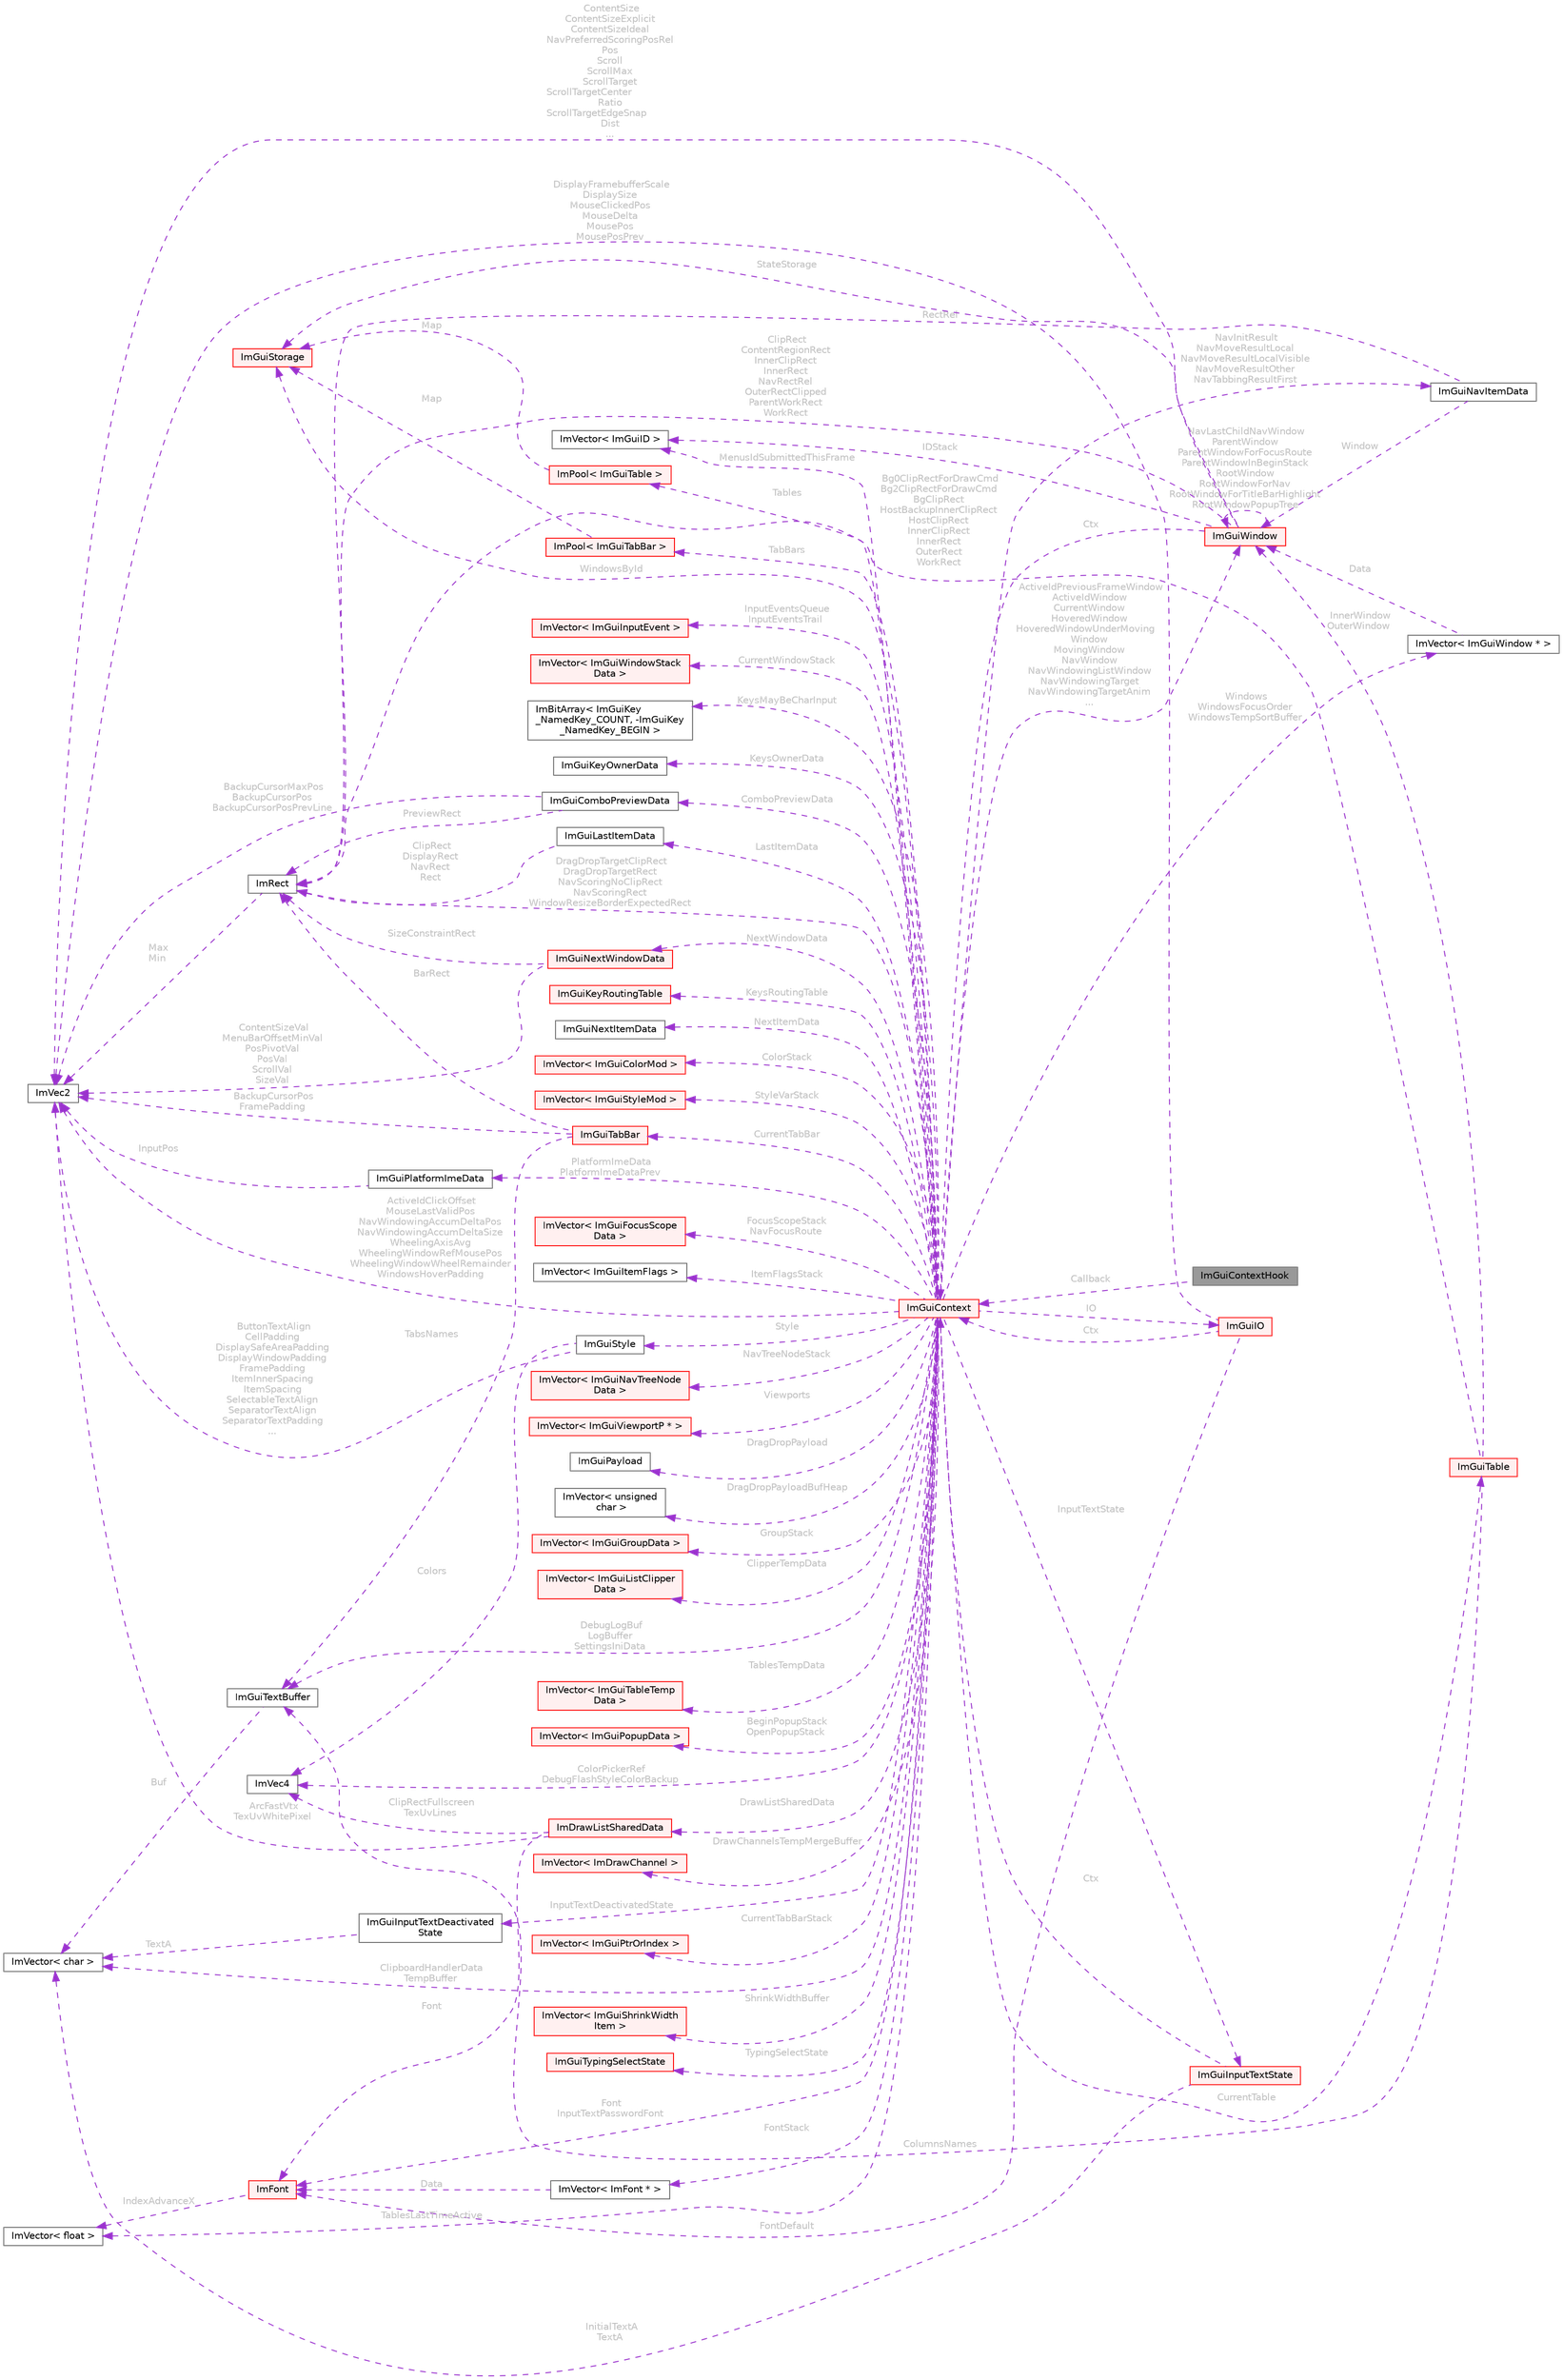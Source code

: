 digraph "ImGuiContextHook"
{
 // LATEX_PDF_SIZE
  bgcolor="transparent";
  edge [fontname=Helvetica,fontsize=10,labelfontname=Helvetica,labelfontsize=10];
  node [fontname=Helvetica,fontsize=10,shape=box,height=0.2,width=0.4];
  rankdir="LR";
  Node1 [id="Node000001",label="ImGuiContextHook",height=0.2,width=0.4,color="gray40", fillcolor="grey60", style="filled", fontcolor="black",tooltip=" "];
  Node2 -> Node1 [id="edge1_Node000001_Node000002",dir="back",color="darkorchid3",style="dashed",tooltip=" ",label=" Callback",fontcolor="grey" ];
  Node2 [id="Node000002",label="ImGuiContext",height=0.2,width=0.4,color="red", fillcolor="#FFF0F0", style="filled",URL="$struct_im_gui_context.html",tooltip=" "];
  Node3 -> Node2 [id="edge2_Node000002_Node000003",dir="back",color="darkorchid3",style="dashed",tooltip=" ",label=" IO",fontcolor="grey" ];
  Node3 [id="Node000003",label="ImGuiIO",height=0.2,width=0.4,color="red", fillcolor="#FFF0F0", style="filled",URL="$struct_im_gui_i_o.html",tooltip=" "];
  Node4 -> Node3 [id="edge3_Node000003_Node000004",dir="back",color="darkorchid3",style="dashed",tooltip=" ",label=" DisplayFramebufferScale\nDisplaySize\nMouseClickedPos\nMouseDelta\nMousePos\nMousePosPrev",fontcolor="grey" ];
  Node4 [id="Node000004",label="ImVec2",height=0.2,width=0.4,color="gray40", fillcolor="white", style="filled",URL="$struct_im_vec2.html",tooltip=" "];
  Node7 -> Node3 [id="edge4_Node000003_Node000007",dir="back",color="darkorchid3",style="dashed",tooltip=" ",label=" FontDefault",fontcolor="grey" ];
  Node7 [id="Node000007",label="ImFont",height=0.2,width=0.4,color="red", fillcolor="#FFF0F0", style="filled",URL="$struct_im_font.html",tooltip=" "];
  Node8 -> Node7 [id="edge5_Node000007_Node000008",dir="back",color="darkorchid3",style="dashed",tooltip=" ",label=" IndexAdvanceX",fontcolor="grey" ];
  Node8 [id="Node000008",label="ImVector\< float \>",height=0.2,width=0.4,color="gray40", fillcolor="white", style="filled",URL="$struct_im_vector.html",tooltip=" "];
  Node2 -> Node3 [id="edge6_Node000003_Node000002",dir="back",color="darkorchid3",style="dashed",tooltip=" ",label=" Ctx",fontcolor="grey" ];
  Node19 -> Node2 [id="edge7_Node000002_Node000019",dir="back",color="darkorchid3",style="dashed",tooltip=" ",label=" Style",fontcolor="grey" ];
  Node19 [id="Node000019",label="ImGuiStyle",height=0.2,width=0.4,color="gray40", fillcolor="white", style="filled",URL="$struct_im_gui_style.html",tooltip=" "];
  Node4 -> Node19 [id="edge8_Node000019_Node000004",dir="back",color="darkorchid3",style="dashed",tooltip=" ",label=" ButtonTextAlign\nCellPadding\nDisplaySafeAreaPadding\nDisplayWindowPadding\nFramePadding\nItemInnerSpacing\nItemSpacing\nSelectableTextAlign\nSeparatorTextAlign\nSeparatorTextPadding\n...",fontcolor="grey" ];
  Node16 -> Node19 [id="edge9_Node000019_Node000016",dir="back",color="darkorchid3",style="dashed",tooltip=" ",label=" Colors",fontcolor="grey" ];
  Node16 [id="Node000016",label="ImVec4",height=0.2,width=0.4,color="gray40", fillcolor="white", style="filled",URL="$struct_im_vec4.html",tooltip=" "];
  Node7 -> Node2 [id="edge10_Node000002_Node000007",dir="back",color="darkorchid3",style="dashed",tooltip=" ",label=" Font\nInputTextPasswordFont",fontcolor="grey" ];
  Node20 -> Node2 [id="edge11_Node000002_Node000020",dir="back",color="darkorchid3",style="dashed",tooltip=" ",label=" DrawListSharedData",fontcolor="grey" ];
  Node20 [id="Node000020",label="ImDrawListSharedData",height=0.2,width=0.4,color="red", fillcolor="#FFF0F0", style="filled",URL="$struct_im_draw_list_shared_data.html",tooltip=" "];
  Node4 -> Node20 [id="edge12_Node000020_Node000004",dir="back",color="darkorchid3",style="dashed",tooltip=" ",label=" ArcFastVtx\nTexUvWhitePixel",fontcolor="grey" ];
  Node7 -> Node20 [id="edge13_Node000020_Node000007",dir="back",color="darkorchid3",style="dashed",tooltip=" ",label=" Font",fontcolor="grey" ];
  Node16 -> Node20 [id="edge14_Node000020_Node000016",dir="back",color="darkorchid3",style="dashed",tooltip=" ",label=" ClipRectFullscreen\nTexUvLines",fontcolor="grey" ];
  Node22 -> Node2 [id="edge15_Node000002_Node000022",dir="back",color="darkorchid3",style="dashed",tooltip=" ",label=" InputEventsQueue\nInputEventsTrail",fontcolor="grey" ];
  Node22 [id="Node000022",label="ImVector\< ImGuiInputEvent \>",height=0.2,width=0.4,color="red", fillcolor="#FFF0F0", style="filled",URL="$struct_im_vector.html",tooltip=" "];
  Node30 -> Node2 [id="edge16_Node000002_Node000030",dir="back",color="darkorchid3",style="dashed",tooltip=" ",label=" Windows\nWindowsFocusOrder\nWindowsTempSortBuffer",fontcolor="grey" ];
  Node30 [id="Node000030",label="ImVector\< ImGuiWindow * \>",height=0.2,width=0.4,color="gray40", fillcolor="white", style="filled",URL="$struct_im_vector.html",tooltip=" "];
  Node31 -> Node30 [id="edge17_Node000030_Node000031",dir="back",color="darkorchid3",style="dashed",tooltip=" ",label=" Data",fontcolor="grey" ];
  Node31 [id="Node000031",label="ImGuiWindow",height=0.2,width=0.4,color="red", fillcolor="#FFF0F0", style="filled",URL="$struct_im_gui_window.html",tooltip=" "];
  Node2 -> Node31 [id="edge18_Node000031_Node000002",dir="back",color="darkorchid3",style="dashed",tooltip=" ",label=" Ctx",fontcolor="grey" ];
  Node4 -> Node31 [id="edge19_Node000031_Node000004",dir="back",color="darkorchid3",style="dashed",tooltip=" ",label=" ContentSize\nContentSizeExplicit\nContentSizeIdeal\nNavPreferredScoringPosRel\nPos\nScroll\nScrollMax\nScrollTarget\nScrollTargetCenter\lRatio\nScrollTargetEdgeSnap\lDist\n...",fontcolor="grey" ];
  Node49 -> Node31 [id="edge20_Node000031_Node000049",dir="back",color="darkorchid3",style="dashed",tooltip=" ",label=" IDStack",fontcolor="grey" ];
  Node49 [id="Node000049",label="ImVector\< ImGuiID \>",height=0.2,width=0.4,color="gray40", fillcolor="white", style="filled",URL="$struct_im_vector.html",tooltip=" "];
  Node57 -> Node31 [id="edge21_Node000031_Node000057",dir="back",color="darkorchid3",style="dashed",tooltip=" ",label=" ClipRect\nContentRegionRect\nInnerClipRect\nInnerRect\nNavRectRel\nOuterRectClipped\nParentWorkRect\nWorkRect",fontcolor="grey" ];
  Node57 [id="Node000057",label="ImRect",height=0.2,width=0.4,color="gray40", fillcolor="white", style="filled",URL="$struct_im_rect.html",tooltip=" "];
  Node4 -> Node57 [id="edge22_Node000057_Node000004",dir="back",color="darkorchid3",style="dashed",tooltip=" ",label=" Max\nMin",fontcolor="grey" ];
  Node53 -> Node31 [id="edge23_Node000031_Node000053",dir="back",color="darkorchid3",style="dashed",tooltip=" ",label=" StateStorage",fontcolor="grey" ];
  Node53 [id="Node000053",label="ImGuiStorage",height=0.2,width=0.4,color="red", fillcolor="#FFF0F0", style="filled",URL="$struct_im_gui_storage.html",tooltip=" "];
  Node31 -> Node31 [id="edge24_Node000031_Node000031",dir="back",color="darkorchid3",style="dashed",tooltip=" ",label=" NavLastChildNavWindow\nParentWindow\nParentWindowForFocusRoute\nParentWindowInBeginStack\nRootWindow\nRootWindowForNav\nRootWindowForTitleBarHighlight\nRootWindowPopupTree",fontcolor="grey" ];
  Node62 -> Node2 [id="edge25_Node000002_Node000062",dir="back",color="darkorchid3",style="dashed",tooltip=" ",label=" CurrentWindowStack",fontcolor="grey" ];
  Node62 [id="Node000062",label="ImVector\< ImGuiWindowStack\lData \>",height=0.2,width=0.4,color="red", fillcolor="#FFF0F0", style="filled",URL="$struct_im_vector.html",tooltip=" "];
  Node53 -> Node2 [id="edge26_Node000002_Node000053",dir="back",color="darkorchid3",style="dashed",tooltip=" ",label=" WindowsById",fontcolor="grey" ];
  Node4 -> Node2 [id="edge27_Node000002_Node000004",dir="back",color="darkorchid3",style="dashed",tooltip=" ",label=" ActiveIdClickOffset\nMouseLastValidPos\nNavWindowingAccumDeltaPos\nNavWindowingAccumDeltaSize\nWheelingAxisAvg\nWheelingWindowRefMousePos\nWheelingWindowWheelRemainder\nWindowsHoverPadding",fontcolor="grey" ];
  Node31 -> Node2 [id="edge28_Node000002_Node000031",dir="back",color="darkorchid3",style="dashed",tooltip=" ",label=" ActiveIdPreviousFrameWindow\nActiveIdWindow\nCurrentWindow\nHoveredWindow\nHoveredWindowUnderMoving\lWindow\nMovingWindow\nNavWindow\nNavWindowingListWindow\nNavWindowingTarget\nNavWindowingTargetAnim\n...",fontcolor="grey" ];
  Node66 -> Node2 [id="edge29_Node000002_Node000066",dir="back",color="darkorchid3",style="dashed",tooltip=" ",label=" KeysMayBeCharInput",fontcolor="grey" ];
  Node66 [id="Node000066",label="ImBitArray\< ImGuiKey\l_NamedKey_COUNT, -ImGuiKey\l_NamedKey_BEGIN \>",height=0.2,width=0.4,color="gray40", fillcolor="white", style="filled",URL="$struct_im_bit_array.html",tooltip=" "];
  Node67 -> Node2 [id="edge30_Node000002_Node000067",dir="back",color="darkorchid3",style="dashed",tooltip=" ",label=" KeysOwnerData",fontcolor="grey" ];
  Node67 [id="Node000067",label="ImGuiKeyOwnerData",height=0.2,width=0.4,color="gray40", fillcolor="white", style="filled",URL="$struct_im_gui_key_owner_data.html",tooltip=" "];
  Node68 -> Node2 [id="edge31_Node000002_Node000068",dir="back",color="darkorchid3",style="dashed",tooltip=" ",label=" KeysRoutingTable",fontcolor="grey" ];
  Node68 [id="Node000068",label="ImGuiKeyRoutingTable",height=0.2,width=0.4,color="red", fillcolor="#FFF0F0", style="filled",URL="$struct_im_gui_key_routing_table.html",tooltip=" "];
  Node71 -> Node2 [id="edge32_Node000002_Node000071",dir="back",color="darkorchid3",style="dashed",tooltip=" ",label=" NextItemData",fontcolor="grey" ];
  Node71 [id="Node000071",label="ImGuiNextItemData",height=0.2,width=0.4,color="gray40", fillcolor="white", style="filled",URL="$struct_im_gui_next_item_data.html",tooltip=" "];
  Node64 -> Node2 [id="edge33_Node000002_Node000064",dir="back",color="darkorchid3",style="dashed",tooltip=" ",label=" LastItemData",fontcolor="grey" ];
  Node64 [id="Node000064",label="ImGuiLastItemData",height=0.2,width=0.4,color="gray40", fillcolor="white", style="filled",URL="$struct_im_gui_last_item_data.html",tooltip=" "];
  Node57 -> Node64 [id="edge34_Node000064_Node000057",dir="back",color="darkorchid3",style="dashed",tooltip=" ",label=" ClipRect\nDisplayRect\nNavRect\nRect",fontcolor="grey" ];
  Node72 -> Node2 [id="edge35_Node000002_Node000072",dir="back",color="darkorchid3",style="dashed",tooltip=" ",label=" NextWindowData",fontcolor="grey" ];
  Node72 [id="Node000072",label="ImGuiNextWindowData",height=0.2,width=0.4,color="red", fillcolor="#FFF0F0", style="filled",URL="$struct_im_gui_next_window_data.html",tooltip=" "];
  Node4 -> Node72 [id="edge36_Node000072_Node000004",dir="back",color="darkorchid3",style="dashed",tooltip=" ",label=" ContentSizeVal\nMenuBarOffsetMinVal\nPosPivotVal\nPosVal\nScrollVal\nSizeVal",fontcolor="grey" ];
  Node57 -> Node72 [id="edge37_Node000072_Node000057",dir="back",color="darkorchid3",style="dashed",tooltip=" ",label=" SizeConstraintRect",fontcolor="grey" ];
  Node74 -> Node2 [id="edge38_Node000002_Node000074",dir="back",color="darkorchid3",style="dashed",tooltip=" ",label=" ColorStack",fontcolor="grey" ];
  Node74 [id="Node000074",label="ImVector\< ImGuiColorMod \>",height=0.2,width=0.4,color="red", fillcolor="#FFF0F0", style="filled",URL="$struct_im_vector.html",tooltip=" "];
  Node76 -> Node2 [id="edge39_Node000002_Node000076",dir="back",color="darkorchid3",style="dashed",tooltip=" ",label=" StyleVarStack",fontcolor="grey" ];
  Node76 [id="Node000076",label="ImVector\< ImGuiStyleMod \>",height=0.2,width=0.4,color="red", fillcolor="#FFF0F0", style="filled",URL="$struct_im_vector.html",tooltip=" "];
  Node6 -> Node2 [id="edge40_Node000002_Node000006",dir="back",color="darkorchid3",style="dashed",tooltip=" ",label=" FontStack",fontcolor="grey" ];
  Node6 [id="Node000006",label="ImVector\< ImFont * \>",height=0.2,width=0.4,color="gray40", fillcolor="white", style="filled",URL="$struct_im_vector.html",tooltip=" "];
  Node7 -> Node6 [id="edge41_Node000006_Node000007",dir="back",color="darkorchid3",style="dashed",tooltip=" ",label=" Data",fontcolor="grey" ];
  Node78 -> Node2 [id="edge42_Node000002_Node000078",dir="back",color="darkorchid3",style="dashed",tooltip=" ",label=" FocusScopeStack\nNavFocusRoute",fontcolor="grey" ];
  Node78 [id="Node000078",label="ImVector\< ImGuiFocusScope\lData \>",height=0.2,width=0.4,color="red", fillcolor="#FFF0F0", style="filled",URL="$struct_im_vector.html",tooltip=" "];
  Node80 -> Node2 [id="edge43_Node000002_Node000080",dir="back",color="darkorchid3",style="dashed",tooltip=" ",label=" ItemFlagsStack",fontcolor="grey" ];
  Node80 [id="Node000080",label="ImVector\< ImGuiItemFlags \>",height=0.2,width=0.4,color="gray40", fillcolor="white", style="filled",URL="$struct_im_vector.html",tooltip=" "];
  Node81 -> Node2 [id="edge44_Node000002_Node000081",dir="back",color="darkorchid3",style="dashed",tooltip=" ",label=" GroupStack",fontcolor="grey" ];
  Node81 [id="Node000081",label="ImVector\< ImGuiGroupData \>",height=0.2,width=0.4,color="red", fillcolor="#FFF0F0", style="filled",URL="$struct_im_vector.html",tooltip=" "];
  Node83 -> Node2 [id="edge45_Node000002_Node000083",dir="back",color="darkorchid3",style="dashed",tooltip=" ",label=" BeginPopupStack\nOpenPopupStack",fontcolor="grey" ];
  Node83 [id="Node000083",label="ImVector\< ImGuiPopupData \>",height=0.2,width=0.4,color="red", fillcolor="#FFF0F0", style="filled",URL="$struct_im_vector.html",tooltip=" "];
  Node85 -> Node2 [id="edge46_Node000002_Node000085",dir="back",color="darkorchid3",style="dashed",tooltip=" ",label=" NavTreeNodeStack",fontcolor="grey" ];
  Node85 [id="Node000085",label="ImVector\< ImGuiNavTreeNode\lData \>",height=0.2,width=0.4,color="red", fillcolor="#FFF0F0", style="filled",URL="$struct_im_vector.html",tooltip=" "];
  Node87 -> Node2 [id="edge47_Node000002_Node000087",dir="back",color="darkorchid3",style="dashed",tooltip=" ",label=" Viewports",fontcolor="grey" ];
  Node87 [id="Node000087",label="ImVector\< ImGuiViewportP * \>",height=0.2,width=0.4,color="red", fillcolor="#FFF0F0", style="filled",URL="$struct_im_vector.html",tooltip=" "];
  Node88 -> Node2 [id="edge48_Node000002_Node000088",dir="back",color="darkorchid3",style="dashed",tooltip=" ",label=" NavInitResult\nNavMoveResultLocal\nNavMoveResultLocalVisible\nNavMoveResultOther\nNavTabbingResultFirst",fontcolor="grey" ];
  Node88 [id="Node000088",label="ImGuiNavItemData",height=0.2,width=0.4,color="gray40", fillcolor="white", style="filled",URL="$struct_im_gui_nav_item_data.html",tooltip=" "];
  Node31 -> Node88 [id="edge49_Node000088_Node000031",dir="back",color="darkorchid3",style="dashed",tooltip=" ",label=" Window",fontcolor="grey" ];
  Node57 -> Node88 [id="edge50_Node000088_Node000057",dir="back",color="darkorchid3",style="dashed",tooltip=" ",label=" RectRel",fontcolor="grey" ];
  Node57 -> Node2 [id="edge51_Node000002_Node000057",dir="back",color="darkorchid3",style="dashed",tooltip=" ",label=" DragDropTargetClipRect\nDragDropTargetRect\nNavScoringNoClipRect\nNavScoringRect\nWindowResizeBorderExpectedRect",fontcolor="grey" ];
  Node89 -> Node2 [id="edge52_Node000002_Node000089",dir="back",color="darkorchid3",style="dashed",tooltip=" ",label=" DragDropPayload",fontcolor="grey" ];
  Node89 [id="Node000089",label="ImGuiPayload",height=0.2,width=0.4,color="gray40", fillcolor="white", style="filled",URL="$struct_im_gui_payload.html",tooltip=" "];
  Node90 -> Node2 [id="edge53_Node000002_Node000090",dir="back",color="darkorchid3",style="dashed",tooltip=" ",label=" DragDropPayloadBufHeap",fontcolor="grey" ];
  Node90 [id="Node000090",label="ImVector\< unsigned\l char \>",height=0.2,width=0.4,color="gray40", fillcolor="white", style="filled",URL="$struct_im_vector.html",tooltip=" "];
  Node91 -> Node2 [id="edge54_Node000002_Node000091",dir="back",color="darkorchid3",style="dashed",tooltip=" ",label=" ClipperTempData",fontcolor="grey" ];
  Node91 [id="Node000091",label="ImVector\< ImGuiListClipper\lData \>",height=0.2,width=0.4,color="red", fillcolor="#FFF0F0", style="filled",URL="$struct_im_vector.html",tooltip=" "];
  Node96 -> Node2 [id="edge55_Node000002_Node000096",dir="back",color="darkorchid3",style="dashed",tooltip=" ",label=" CurrentTable",fontcolor="grey" ];
  Node96 [id="Node000096",label="ImGuiTable",height=0.2,width=0.4,color="red", fillcolor="#FFF0F0", style="filled",URL="$struct_im_gui_table.html",tooltip=" "];
  Node57 -> Node96 [id="edge56_Node000096_Node000057",dir="back",color="darkorchid3",style="dashed",tooltip=" ",label=" Bg0ClipRectForDrawCmd\nBg2ClipRectForDrawCmd\nBgClipRect\nHostBackupInnerClipRect\nHostClipRect\nInnerClipRect\nInnerRect\nOuterRect\nWorkRect",fontcolor="grey" ];
  Node31 -> Node96 [id="edge57_Node000096_Node000031",dir="back",color="darkorchid3",style="dashed",tooltip=" ",label=" InnerWindow\nOuterWindow",fontcolor="grey" ];
  Node103 -> Node96 [id="edge58_Node000096_Node000103",dir="back",color="darkorchid3",style="dashed",tooltip=" ",label=" ColumnsNames",fontcolor="grey" ];
  Node103 [id="Node000103",label="ImGuiTextBuffer",height=0.2,width=0.4,color="gray40", fillcolor="white", style="filled",URL="$struct_im_gui_text_buffer.html",tooltip=" "];
  Node104 -> Node103 [id="edge59_Node000103_Node000104",dir="back",color="darkorchid3",style="dashed",tooltip=" ",label=" Buf",fontcolor="grey" ];
  Node104 [id="Node000104",label="ImVector\< char \>",height=0.2,width=0.4,color="gray40", fillcolor="white", style="filled",URL="$struct_im_vector.html",tooltip=" "];
  Node110 -> Node2 [id="edge60_Node000002_Node000110",dir="back",color="darkorchid3",style="dashed",tooltip=" ",label=" TablesTempData",fontcolor="grey" ];
  Node110 [id="Node000110",label="ImVector\< ImGuiTableTemp\lData \>",height=0.2,width=0.4,color="red", fillcolor="#FFF0F0", style="filled",URL="$struct_im_vector.html",tooltip=" "];
  Node111 -> Node2 [id="edge61_Node000002_Node000111",dir="back",color="darkorchid3",style="dashed",tooltip=" ",label=" Tables",fontcolor="grey" ];
  Node111 [id="Node000111",label="ImPool\< ImGuiTable \>",height=0.2,width=0.4,color="red", fillcolor="#FFF0F0", style="filled",URL="$struct_im_pool.html",tooltip=" "];
  Node53 -> Node111 [id="edge62_Node000111_Node000053",dir="back",color="darkorchid3",style="dashed",tooltip=" ",label=" Map",fontcolor="grey" ];
  Node8 -> Node2 [id="edge63_Node000002_Node000008",dir="back",color="darkorchid3",style="dashed",tooltip=" ",label=" TablesLastTimeActive",fontcolor="grey" ];
  Node44 -> Node2 [id="edge64_Node000002_Node000044",dir="back",color="darkorchid3",style="dashed",tooltip=" ",label=" DrawChannelsTempMergeBuffer",fontcolor="grey" ];
  Node44 [id="Node000044",label="ImVector\< ImDrawChannel \>",height=0.2,width=0.4,color="red", fillcolor="#FFF0F0", style="filled",URL="$struct_im_vector.html",tooltip=" "];
  Node113 -> Node2 [id="edge65_Node000002_Node000113",dir="back",color="darkorchid3",style="dashed",tooltip=" ",label=" CurrentTabBar",fontcolor="grey" ];
  Node113 [id="Node000113",label="ImGuiTabBar",height=0.2,width=0.4,color="red", fillcolor="#FFF0F0", style="filled",URL="$struct_im_gui_tab_bar.html",tooltip=" "];
  Node57 -> Node113 [id="edge66_Node000113_Node000057",dir="back",color="darkorchid3",style="dashed",tooltip=" ",label=" BarRect",fontcolor="grey" ];
  Node4 -> Node113 [id="edge67_Node000113_Node000004",dir="back",color="darkorchid3",style="dashed",tooltip=" ",label=" BackupCursorPos\nFramePadding",fontcolor="grey" ];
  Node103 -> Node113 [id="edge68_Node000113_Node000103",dir="back",color="darkorchid3",style="dashed",tooltip=" ",label=" TabsNames",fontcolor="grey" ];
  Node116 -> Node2 [id="edge69_Node000002_Node000116",dir="back",color="darkorchid3",style="dashed",tooltip=" ",label=" TabBars",fontcolor="grey" ];
  Node116 [id="Node000116",label="ImPool\< ImGuiTabBar \>",height=0.2,width=0.4,color="red", fillcolor="#FFF0F0", style="filled",URL="$struct_im_pool.html",tooltip=" "];
  Node53 -> Node116 [id="edge70_Node000116_Node000053",dir="back",color="darkorchid3",style="dashed",tooltip=" ",label=" Map",fontcolor="grey" ];
  Node118 -> Node2 [id="edge71_Node000002_Node000118",dir="back",color="darkorchid3",style="dashed",tooltip=" ",label=" CurrentTabBarStack",fontcolor="grey" ];
  Node118 [id="Node000118",label="ImVector\< ImGuiPtrOrIndex \>",height=0.2,width=0.4,color="red", fillcolor="#FFF0F0", style="filled",URL="$struct_im_vector.html",tooltip=" "];
  Node120 -> Node2 [id="edge72_Node000002_Node000120",dir="back",color="darkorchid3",style="dashed",tooltip=" ",label=" ShrinkWidthBuffer",fontcolor="grey" ];
  Node120 [id="Node000120",label="ImVector\< ImGuiShrinkWidth\lItem \>",height=0.2,width=0.4,color="red", fillcolor="#FFF0F0", style="filled",URL="$struct_im_vector.html",tooltip=" "];
  Node122 -> Node2 [id="edge73_Node000002_Node000122",dir="back",color="darkorchid3",style="dashed",tooltip=" ",label=" InputTextState",fontcolor="grey" ];
  Node122 [id="Node000122",label="ImGuiInputTextState",height=0.2,width=0.4,color="red", fillcolor="#FFF0F0", style="filled",URL="$struct_im_gui_input_text_state.html",tooltip=" "];
  Node2 -> Node122 [id="edge74_Node000122_Node000002",dir="back",color="darkorchid3",style="dashed",tooltip=" ",label=" Ctx",fontcolor="grey" ];
  Node104 -> Node122 [id="edge75_Node000122_Node000104",dir="back",color="darkorchid3",style="dashed",tooltip=" ",label=" InitialTextA\nTextA",fontcolor="grey" ];
  Node126 -> Node2 [id="edge76_Node000002_Node000126",dir="back",color="darkorchid3",style="dashed",tooltip=" ",label=" InputTextDeactivatedState",fontcolor="grey" ];
  Node126 [id="Node000126",label="ImGuiInputTextDeactivated\lState",height=0.2,width=0.4,color="gray40", fillcolor="white", style="filled",URL="$struct_im_gui_input_text_deactivated_state.html",tooltip=" "];
  Node104 -> Node126 [id="edge77_Node000126_Node000104",dir="back",color="darkorchid3",style="dashed",tooltip=" ",label=" TextA",fontcolor="grey" ];
  Node16 -> Node2 [id="edge78_Node000002_Node000016",dir="back",color="darkorchid3",style="dashed",tooltip=" ",label=" ColorPickerRef\nDebugFlashStyleColorBackup",fontcolor="grey" ];
  Node127 -> Node2 [id="edge79_Node000002_Node000127",dir="back",color="darkorchid3",style="dashed",tooltip=" ",label=" ComboPreviewData",fontcolor="grey" ];
  Node127 [id="Node000127",label="ImGuiComboPreviewData",height=0.2,width=0.4,color="gray40", fillcolor="white", style="filled",URL="$struct_im_gui_combo_preview_data.html",tooltip=" "];
  Node57 -> Node127 [id="edge80_Node000127_Node000057",dir="back",color="darkorchid3",style="dashed",tooltip=" ",label=" PreviewRect",fontcolor="grey" ];
  Node4 -> Node127 [id="edge81_Node000127_Node000004",dir="back",color="darkorchid3",style="dashed",tooltip=" ",label=" BackupCursorMaxPos\nBackupCursorPos\nBackupCursorPosPrevLine",fontcolor="grey" ];
  Node104 -> Node2 [id="edge82_Node000002_Node000104",dir="back",color="darkorchid3",style="dashed",tooltip=" ",label=" ClipboardHandlerData\nTempBuffer",fontcolor="grey" ];
  Node49 -> Node2 [id="edge83_Node000002_Node000049",dir="back",color="darkorchid3",style="dashed",tooltip=" ",label=" MenusIdSubmittedThisFrame",fontcolor="grey" ];
  Node128 -> Node2 [id="edge84_Node000002_Node000128",dir="back",color="darkorchid3",style="dashed",tooltip=" ",label=" TypingSelectState",fontcolor="grey" ];
  Node128 [id="Node000128",label="ImGuiTypingSelectState",height=0.2,width=0.4,color="red", fillcolor="#FFF0F0", style="filled",URL="$struct_im_gui_typing_select_state.html",tooltip=" "];
  Node130 -> Node2 [id="edge85_Node000002_Node000130",dir="back",color="darkorchid3",style="dashed",tooltip=" ",label=" PlatformImeData\nPlatformImeDataPrev",fontcolor="grey" ];
  Node130 [id="Node000130",label="ImGuiPlatformImeData",height=0.2,width=0.4,color="gray40", fillcolor="white", style="filled",URL="$struct_im_gui_platform_ime_data.html",tooltip=" "];
  Node4 -> Node130 [id="edge86_Node000130_Node000004",dir="back",color="darkorchid3",style="dashed",tooltip=" ",label=" InputPos",fontcolor="grey" ];
  Node103 -> Node2 [id="edge87_Node000002_Node000103",dir="back",color="darkorchid3",style="dashed",tooltip=" ",label=" DebugLogBuf\nLogBuffer\nSettingsIniData",fontcolor="grey" ];
}
